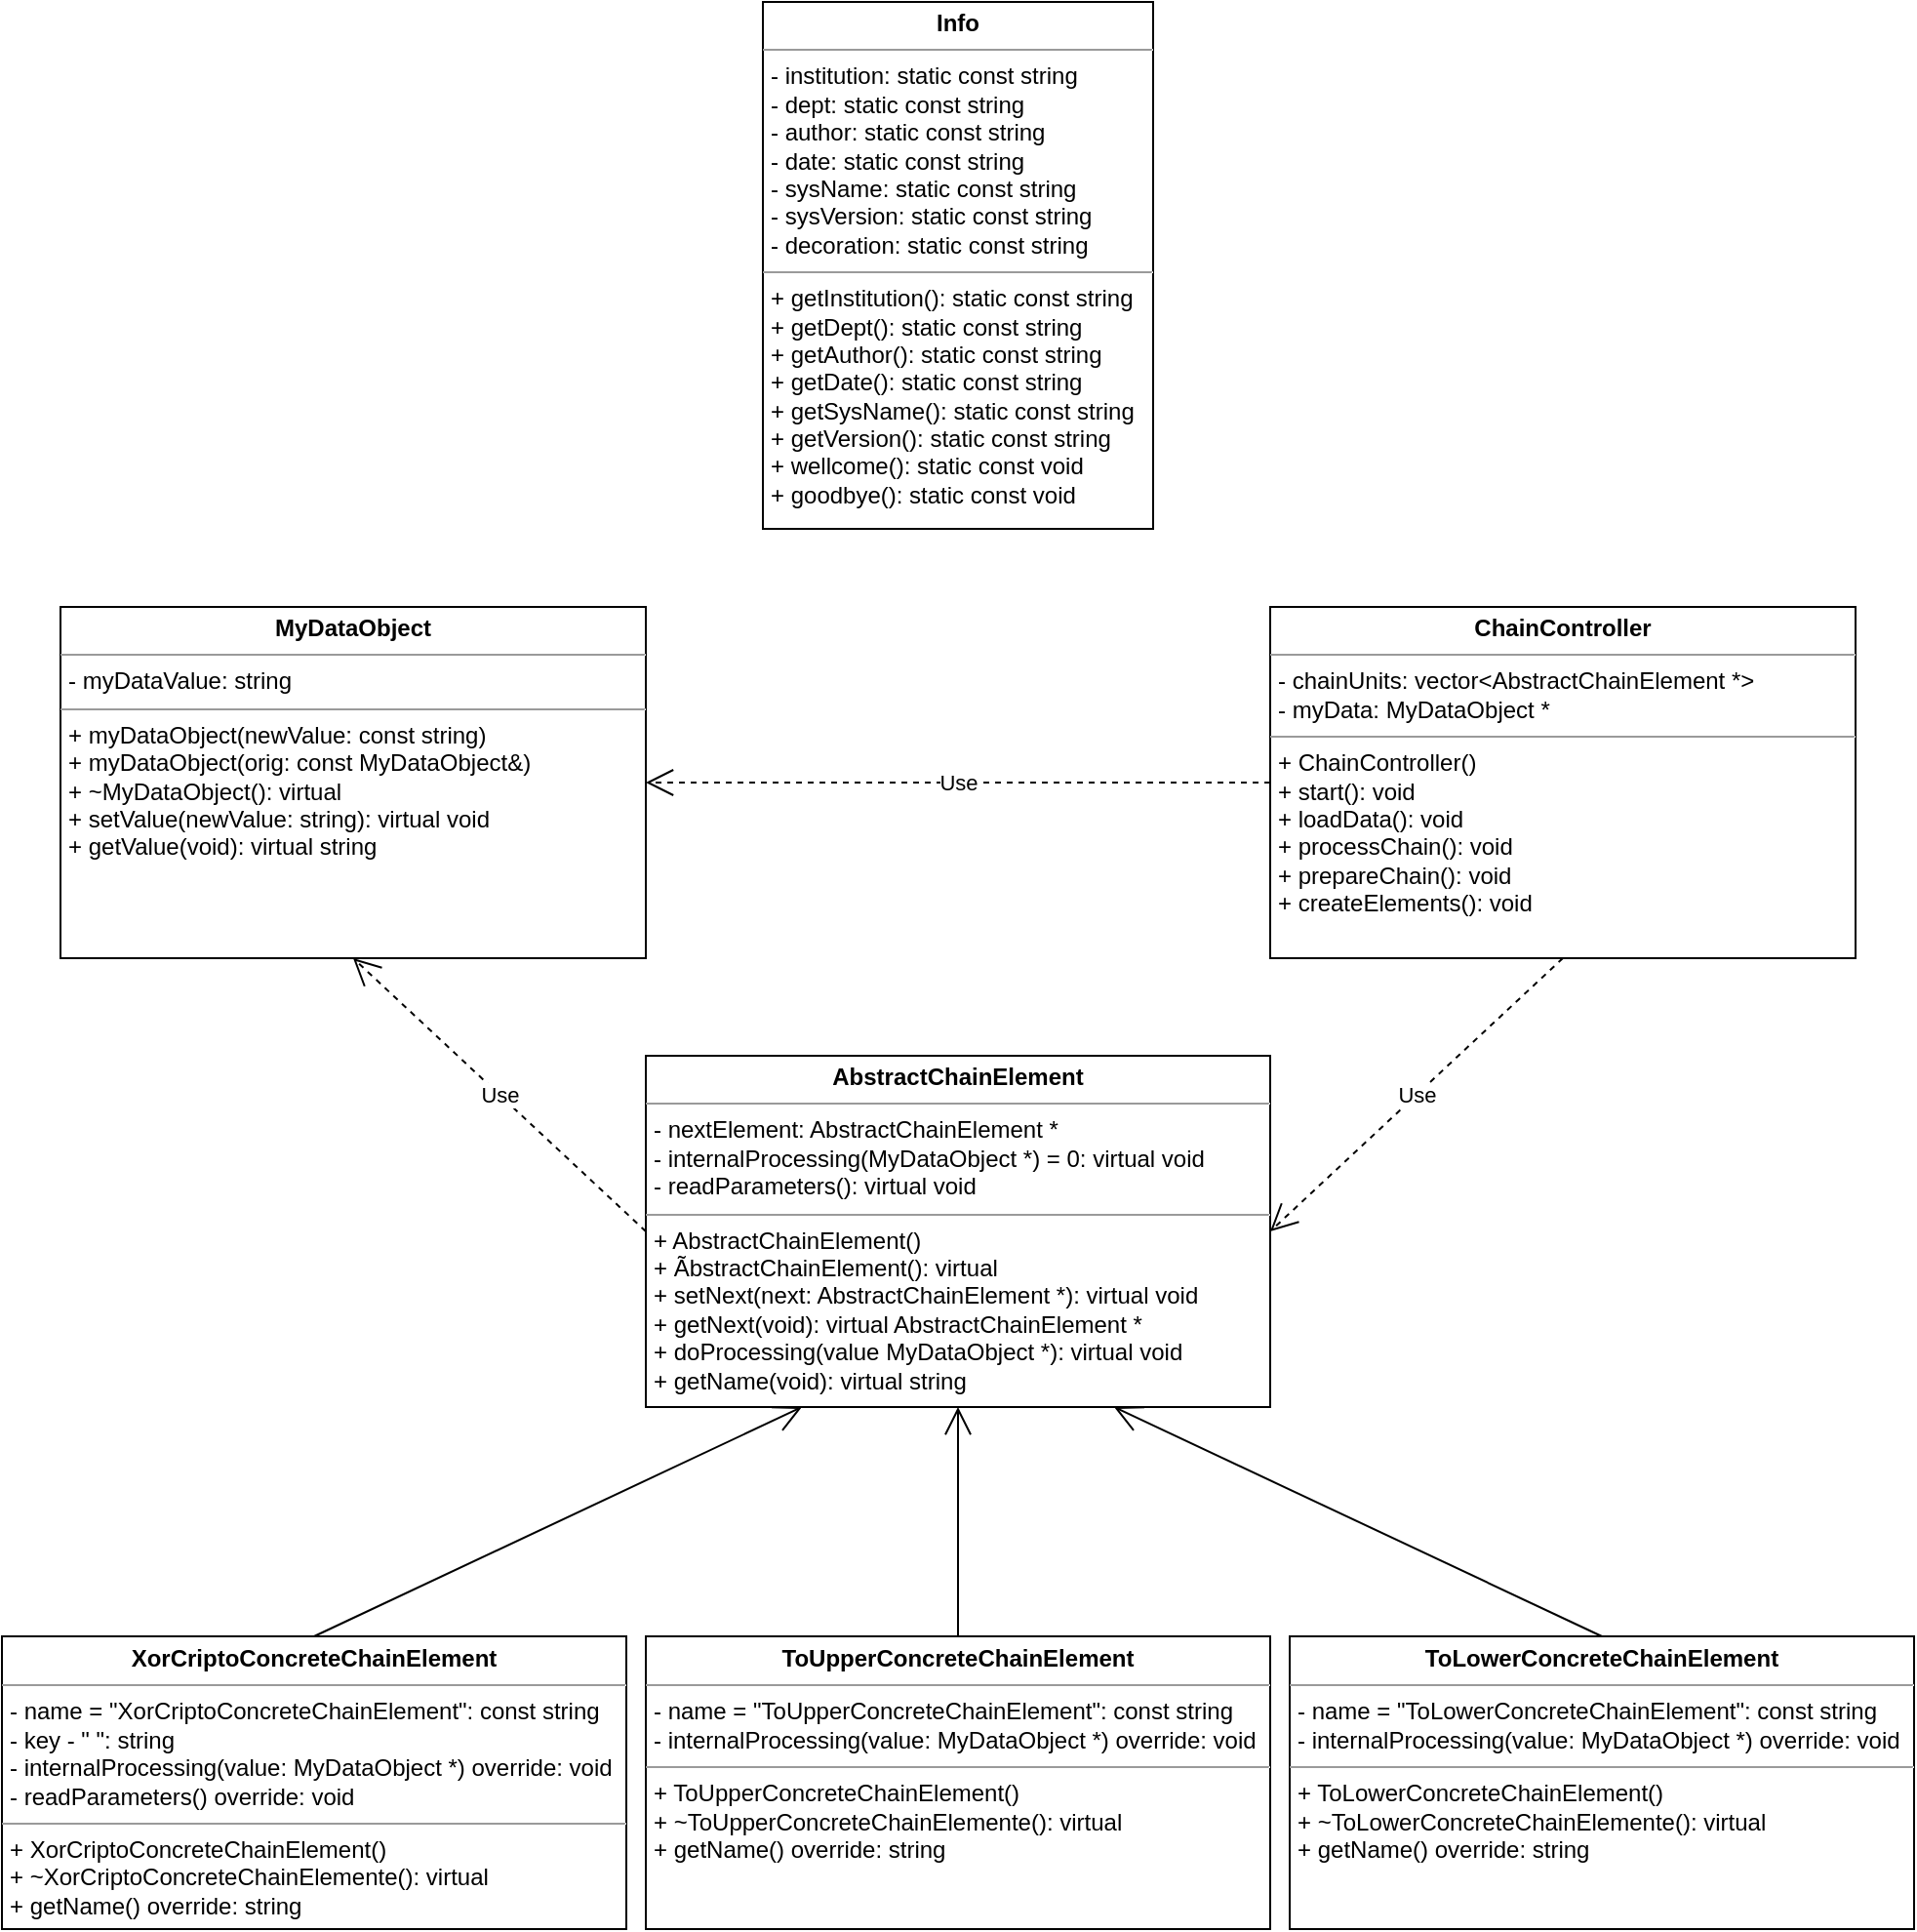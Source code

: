<mxfile version="10.7.5" type="device"><diagram id="ZcjooDoV9p-ud_B4vKzo" name="Page-1"><mxGraphModel dx="755" dy="823" grid="1" gridSize="10" guides="1" tooltips="1" connect="1" arrows="1" fold="1" page="1" pageScale="1" pageWidth="827" pageHeight="1169" math="0" shadow="0"><root><mxCell id="0"/><mxCell id="1" parent="0"/><mxCell id="1FeUhvXFibhKCDDMhqDv-1" value="&lt;p style=&quot;margin: 0px ; margin-top: 4px ; text-align: center&quot;&gt;&lt;b&gt;Info&lt;/b&gt;&lt;/p&gt;&lt;hr size=&quot;1&quot;&gt;&lt;p style=&quot;margin: 0px ; margin-left: 4px&quot;&gt;- institution: static const string&lt;/p&gt;&lt;p style=&quot;margin: 0px ; margin-left: 4px&quot;&gt;- dept: static const string&lt;br&gt;&lt;/p&gt;&lt;p style=&quot;margin: 0px ; margin-left: 4px&quot;&gt;- author: static const string&lt;br&gt;&lt;/p&gt;&lt;p style=&quot;margin: 0px ; margin-left: 4px&quot;&gt;- date: static const string&lt;br&gt;&lt;/p&gt;&lt;p style=&quot;margin: 0px ; margin-left: 4px&quot;&gt;- sysName: static const string&lt;br&gt;&lt;/p&gt;&lt;p style=&quot;margin: 0px ; margin-left: 4px&quot;&gt;- sysVersion: static const string&lt;br&gt;&lt;/p&gt;&lt;p style=&quot;margin: 0px ; margin-left: 4px&quot;&gt;- decoration: static const string&lt;br&gt;&lt;/p&gt;&lt;hr size=&quot;1&quot;&gt;&lt;p style=&quot;margin: 0px ; margin-left: 4px&quot;&gt;+ getInstitution(): static const string&lt;/p&gt;&lt;p style=&quot;margin: 0px ; margin-left: 4px&quot;&gt;+ getDept(): static const string&lt;/p&gt;&lt;p style=&quot;margin: 0px ; margin-left: 4px&quot;&gt;+ getAuthor(): static const string&lt;br&gt;&lt;/p&gt;&lt;p style=&quot;margin: 0px ; margin-left: 4px&quot;&gt;+ getDate(): static const string&lt;br&gt;&lt;/p&gt;&lt;p style=&quot;margin: 0px ; margin-left: 4px&quot;&gt;+ getSysName(): static const string&lt;br&gt;&lt;/p&gt;&lt;p style=&quot;margin: 0px ; margin-left: 4px&quot;&gt;+ getVersion(): static const string&lt;br&gt;&lt;/p&gt;&lt;p style=&quot;margin: 0px ; margin-left: 4px&quot;&gt;+ wellcome(): static const void&lt;br&gt;&lt;/p&gt;&lt;p style=&quot;margin: 0px ; margin-left: 4px&quot;&gt;+ goodbye(): static const void&lt;br&gt;&lt;/p&gt;" style="verticalAlign=top;align=left;overflow=fill;fontSize=12;fontFamily=Helvetica;html=1;" vertex="1" parent="1"><mxGeometry x="460" y="30" width="200" height="270" as="geometry"/></mxCell><mxCell id="1FeUhvXFibhKCDDMhqDv-2" value="&lt;p style=&quot;margin: 0px ; margin-top: 4px ; text-align: center&quot;&gt;&lt;b&gt;ChainController&lt;/b&gt;&lt;/p&gt;&lt;hr size=&quot;1&quot;&gt;&lt;p style=&quot;margin: 0px ; margin-left: 4px&quot;&gt;- chainUnits:&amp;nbsp;&lt;span&gt;vector&lt;/span&gt;&lt;span&gt;&amp;lt;&lt;/span&gt;&lt;span&gt;AbstractChainElement &lt;/span&gt;&lt;span&gt;*&amp;gt;&lt;/span&gt;&lt;/p&gt;&lt;p style=&quot;margin: 0px ; margin-left: 4px&quot;&gt;- myData: MyDataObject *&lt;span&gt;&lt;br&gt;&lt;/span&gt;&lt;/p&gt;&lt;hr size=&quot;1&quot;&gt;&lt;p style=&quot;margin: 0px ; margin-left: 4px&quot;&gt;+ ChainController()&lt;br&gt;&lt;/p&gt;&lt;p style=&quot;margin: 0px ; margin-left: 4px&quot;&gt;+ start(): void&lt;/p&gt;&lt;p style=&quot;margin: 0px ; margin-left: 4px&quot;&gt;+ loadData(): void&lt;br&gt;&lt;/p&gt;&lt;p style=&quot;margin: 0px ; margin-left: 4px&quot;&gt;+ processChain(): void&lt;br&gt;&lt;/p&gt;&lt;p style=&quot;margin: 0px ; margin-left: 4px&quot;&gt;+ prepareChain(): void&lt;br&gt;&lt;/p&gt;&lt;p style=&quot;margin: 0px ; margin-left: 4px&quot;&gt;+ createElements(): void&lt;br&gt;&lt;/p&gt;" style="verticalAlign=top;align=left;overflow=fill;fontSize=12;fontFamily=Helvetica;html=1;" vertex="1" parent="1"><mxGeometry x="720" y="340" width="300" height="180" as="geometry"/></mxCell><mxCell id="1FeUhvXFibhKCDDMhqDv-3" value="&lt;p style=&quot;margin: 0px ; margin-top: 4px ; text-align: center&quot;&gt;&lt;b&gt;MyDataObject&lt;/b&gt;&lt;/p&gt;&lt;hr size=&quot;1&quot;&gt;&lt;p style=&quot;margin: 0px ; margin-left: 4px&quot;&gt;- myDataValue: string&lt;/p&gt;&lt;hr size=&quot;1&quot;&gt;&lt;p style=&quot;margin: 0px ; margin-left: 4px&quot;&gt;+ myDataObject(newValue: const string)&lt;/p&gt;&lt;p style=&quot;margin: 0px ; margin-left: 4px&quot;&gt;+ myDataObject(orig: const MyDataObject&amp;amp;)&lt;br&gt;&lt;/p&gt;&lt;p style=&quot;margin: 0px ; margin-left: 4px&quot;&gt;+ ~MyDataObject(): virtual&lt;br&gt;&lt;/p&gt;&lt;p style=&quot;margin: 0px ; margin-left: 4px&quot;&gt;+ setValue(newValue: string): virtual void&lt;br&gt;&lt;/p&gt;&lt;p style=&quot;margin: 0px ; margin-left: 4px&quot;&gt;+ getValue(void): virtual string&lt;br&gt;&lt;/p&gt;" style="verticalAlign=top;align=left;overflow=fill;fontSize=12;fontFamily=Helvetica;html=1;" vertex="1" parent="1"><mxGeometry x="100" y="340" width="300" height="180" as="geometry"/></mxCell><mxCell id="1FeUhvXFibhKCDDMhqDv-5" value="&lt;p style=&quot;margin: 0px ; margin-top: 4px ; text-align: center&quot;&gt;&lt;b&gt;AbstractChainElement&lt;/b&gt;&lt;/p&gt;&lt;hr size=&quot;1&quot;&gt;&lt;p style=&quot;margin: 0px ; margin-left: 4px&quot;&gt;- nextElement: AbstractChainElement *&lt;/p&gt;&lt;p style=&quot;margin: 0px ; margin-left: 4px&quot;&gt;- internalProcessing(MyDataObject *) = 0: virtual void&lt;br&gt;&lt;/p&gt;&lt;p style=&quot;margin: 0px ; margin-left: 4px&quot;&gt;- readParameters(): virtual void&lt;br&gt;&lt;/p&gt;&lt;hr size=&quot;1&quot;&gt;&lt;p style=&quot;margin: 0px ; margin-left: 4px&quot;&gt;+ AbstractChainElement()&lt;/p&gt;&lt;p style=&quot;margin: 0px ; margin-left: 4px&quot;&gt;+ ÃbstractChainElement(): virtual&lt;br&gt;&lt;/p&gt;&lt;p style=&quot;margin: 0px ; margin-left: 4px&quot;&gt;+ setNext(next: AbstractChainElement *): virtual void&lt;br&gt;&lt;/p&gt;&lt;p style=&quot;margin: 0px ; margin-left: 4px&quot;&gt;+ getNext(void): virtual AbstractChainElement *&lt;br&gt;&lt;/p&gt;&lt;p style=&quot;margin: 0px ; margin-left: 4px&quot;&gt;+ doProcessing(value MyDataObject *): virtual void&lt;br&gt;&lt;/p&gt;&lt;p style=&quot;margin: 0px ; margin-left: 4px&quot;&gt;+ getName(void): virtual string&lt;br&gt;&lt;/p&gt;" style="verticalAlign=top;align=left;overflow=fill;fontSize=12;fontFamily=Helvetica;html=1;" vertex="1" parent="1"><mxGeometry x="400" y="570" width="320" height="180" as="geometry"/></mxCell><mxCell id="1FeUhvXFibhKCDDMhqDv-8" value="&lt;p style=&quot;margin: 0px ; margin-top: 4px ; text-align: center&quot;&gt;&lt;b&gt;ToLowerConcreteChainElement&lt;/b&gt;&lt;/p&gt;&lt;hr size=&quot;1&quot;&gt;&lt;p style=&quot;margin: 0px ; margin-left: 4px&quot;&gt;- name = &quot;ToLowerConcreteChainElement&quot;: const string&lt;/p&gt;&lt;p style=&quot;margin: 0px ; margin-left: 4px&quot;&gt;- internalProcessing(value: MyDataObject *) override: void&lt;br&gt;&lt;/p&gt;&lt;hr size=&quot;1&quot;&gt;&lt;p style=&quot;margin: 0px ; margin-left: 4px&quot;&gt;+ ToLowerConcreteChainElement()&lt;/p&gt;&lt;p style=&quot;margin: 0px ; margin-left: 4px&quot;&gt;+ ~ToLowerConcreteChainElemente(): virtual&lt;br&gt;&lt;/p&gt;&lt;p style=&quot;margin: 0px ; margin-left: 4px&quot;&gt;+ getName() override: string&lt;br&gt;&lt;/p&gt;" style="verticalAlign=top;align=left;overflow=fill;fontSize=12;fontFamily=Helvetica;html=1;" vertex="1" parent="1"><mxGeometry x="730" y="867.5" width="320" height="150" as="geometry"/></mxCell><mxCell id="1FeUhvXFibhKCDDMhqDv-9" value="&lt;p style=&quot;margin: 0px ; margin-top: 4px ; text-align: center&quot;&gt;&lt;b&gt;ToUpperConcreteChainElement&lt;/b&gt;&lt;/p&gt;&lt;hr size=&quot;1&quot;&gt;&lt;p style=&quot;margin: 0px ; margin-left: 4px&quot;&gt;- name = &quot;ToUpperConcreteChainElement&quot;: const string&lt;/p&gt;&lt;p style=&quot;margin: 0px ; margin-left: 4px&quot;&gt;- internalProcessing(value: MyDataObject *) override: void&lt;br&gt;&lt;/p&gt;&lt;hr size=&quot;1&quot;&gt;&lt;p style=&quot;margin: 0px ; margin-left: 4px&quot;&gt;+ ToUpperConcreteChainElement()&lt;/p&gt;&lt;p style=&quot;margin: 0px ; margin-left: 4px&quot;&gt;+ ~ToUpperConcreteChainElemente(): virtual&lt;br&gt;&lt;/p&gt;&lt;p style=&quot;margin: 0px ; margin-left: 4px&quot;&gt;+ getName() override: string&lt;br&gt;&lt;/p&gt;" style="verticalAlign=top;align=left;overflow=fill;fontSize=12;fontFamily=Helvetica;html=1;" vertex="1" parent="1"><mxGeometry x="400" y="867.5" width="320" height="150" as="geometry"/></mxCell><mxCell id="1FeUhvXFibhKCDDMhqDv-10" value="&lt;p style=&quot;margin: 0px ; margin-top: 4px ; text-align: center&quot;&gt;&lt;b&gt;XorCriptoConcreteChainElement&lt;/b&gt;&lt;/p&gt;&lt;hr size=&quot;1&quot;&gt;&lt;p style=&quot;margin: 0px ; margin-left: 4px&quot;&gt;- name = &quot;XorCriptoConcreteChainElement&quot;: const string&lt;/p&gt;&lt;p style=&quot;margin: 0px ; margin-left: 4px&quot;&gt;- key - &quot; &quot;: string&lt;br&gt;&lt;/p&gt;&lt;p style=&quot;margin: 0px ; margin-left: 4px&quot;&gt;- internalProcessing(value: MyDataObject *) override: void&lt;br&gt;&lt;/p&gt;&lt;p style=&quot;margin: 0px ; margin-left: 4px&quot;&gt;- readParameters() override: void&lt;br&gt;&lt;/p&gt;&lt;hr size=&quot;1&quot;&gt;&lt;p style=&quot;margin: 0px ; margin-left: 4px&quot;&gt;+ XorCriptoConcreteChainElement()&lt;/p&gt;&lt;p style=&quot;margin: 0px ; margin-left: 4px&quot;&gt;+ ~XorCriptoConcreteChainElemente(): virtual&lt;br&gt;&lt;/p&gt;&lt;p style=&quot;margin: 0px ; margin-left: 4px&quot;&gt;+ getName() override: string&lt;br&gt;&lt;/p&gt;" style="verticalAlign=top;align=left;overflow=fill;fontSize=12;fontFamily=Helvetica;html=1;" vertex="1" parent="1"><mxGeometry x="70" y="867.5" width="320" height="150" as="geometry"/></mxCell><mxCell id="1FeUhvXFibhKCDDMhqDv-11" value="" style="endArrow=open;endFill=1;endSize=12;html=1;exitX=0.5;exitY=0;exitDx=0;exitDy=0;entryX=0.25;entryY=1;entryDx=0;entryDy=0;" edge="1" parent="1" source="1FeUhvXFibhKCDDMhqDv-10" target="1FeUhvXFibhKCDDMhqDv-5"><mxGeometry width="160" relative="1" as="geometry"><mxPoint x="130" y="660" as="sourcePoint"/><mxPoint x="290" y="660" as="targetPoint"/></mxGeometry></mxCell><mxCell id="1FeUhvXFibhKCDDMhqDv-12" value="" style="endArrow=open;endFill=1;endSize=12;html=1;entryX=0.5;entryY=1;entryDx=0;entryDy=0;" edge="1" parent="1" source="1FeUhvXFibhKCDDMhqDv-9" target="1FeUhvXFibhKCDDMhqDv-5"><mxGeometry width="160" relative="1" as="geometry"><mxPoint x="300" y="900" as="sourcePoint"/><mxPoint x="460" y="900" as="targetPoint"/></mxGeometry></mxCell><mxCell id="1FeUhvXFibhKCDDMhqDv-13" value="" style="endArrow=open;endFill=1;endSize=12;html=1;entryX=0.75;entryY=1;entryDx=0;entryDy=0;exitX=0.5;exitY=0;exitDx=0;exitDy=0;" edge="1" parent="1" source="1FeUhvXFibhKCDDMhqDv-8" target="1FeUhvXFibhKCDDMhqDv-5"><mxGeometry width="160" relative="1" as="geometry"><mxPoint x="510" y="900" as="sourcePoint"/><mxPoint x="670" y="900" as="targetPoint"/></mxGeometry></mxCell><mxCell id="1FeUhvXFibhKCDDMhqDv-15" value="Use" style="endArrow=open;endSize=12;dashed=1;html=1;entryX=0.5;entryY=1;entryDx=0;entryDy=0;exitX=0;exitY=0.5;exitDx=0;exitDy=0;" edge="1" parent="1" source="1FeUhvXFibhKCDDMhqDv-5" target="1FeUhvXFibhKCDDMhqDv-3"><mxGeometry width="160" relative="1" as="geometry"><mxPoint x="390" y="650" as="sourcePoint"/><mxPoint x="620" y="394" as="targetPoint"/></mxGeometry></mxCell><mxCell id="1FeUhvXFibhKCDDMhqDv-16" value="Use" style="endArrow=open;endSize=12;dashed=1;html=1;exitX=0;exitY=0.5;exitDx=0;exitDy=0;entryX=1;entryY=0.5;entryDx=0;entryDy=0;" edge="1" parent="1" source="1FeUhvXFibhKCDDMhqDv-2" target="1FeUhvXFibhKCDDMhqDv-3"><mxGeometry width="160" relative="1" as="geometry"><mxPoint x="380" y="400" as="sourcePoint"/><mxPoint x="540" y="400" as="targetPoint"/></mxGeometry></mxCell><mxCell id="1FeUhvXFibhKCDDMhqDv-17" value="Use" style="endArrow=open;endSize=12;dashed=1;html=1;exitX=0.5;exitY=1;exitDx=0;exitDy=0;entryX=1;entryY=0.5;entryDx=0;entryDy=0;" edge="1" parent="1" source="1FeUhvXFibhKCDDMhqDv-2" target="1FeUhvXFibhKCDDMhqDv-5"><mxGeometry width="160" relative="1" as="geometry"><mxPoint x="560" y="390" as="sourcePoint"/><mxPoint x="720" y="390" as="targetPoint"/></mxGeometry></mxCell></root></mxGraphModel></diagram></mxfile>